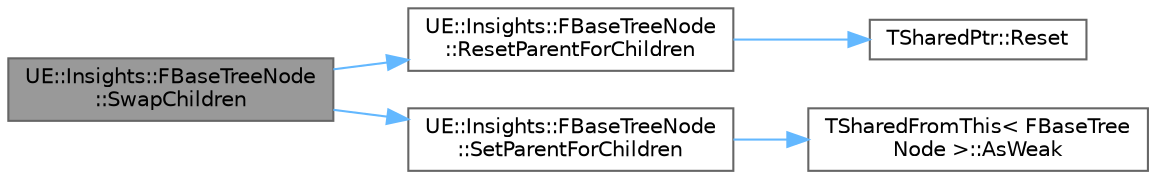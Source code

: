 digraph "UE::Insights::FBaseTreeNode::SwapChildren"
{
 // INTERACTIVE_SVG=YES
 // LATEX_PDF_SIZE
  bgcolor="transparent";
  edge [fontname=Helvetica,fontsize=10,labelfontname=Helvetica,labelfontsize=10];
  node [fontname=Helvetica,fontsize=10,shape=box,height=0.2,width=0.4];
  rankdir="LR";
  Node1 [id="Node000001",label="UE::Insights::FBaseTreeNode\l::SwapChildren",height=0.2,width=0.4,color="gray40", fillcolor="grey60", style="filled", fontcolor="black",tooltip=" "];
  Node1 -> Node2 [id="edge1_Node000001_Node000002",color="steelblue1",style="solid",tooltip=" "];
  Node2 [id="Node000002",label="UE::Insights::FBaseTreeNode\l::ResetParentForChildren",height=0.2,width=0.4,color="grey40", fillcolor="white", style="filled",URL="$d7/d9f/classUE_1_1Insights_1_1FBaseTreeNode.html#a30e49821b4f12d40674b1f57d81c1dfd",tooltip=" "];
  Node2 -> Node3 [id="edge2_Node000002_Node000003",color="steelblue1",style="solid",tooltip=" "];
  Node3 [id="Node000003",label="TSharedPtr::Reset",height=0.2,width=0.4,color="grey40", fillcolor="white", style="filled",URL="$d8/d2f/classTSharedPtr.html#a130ce2a929769d669c1c8c25502462d0",tooltip="Resets this shared pointer, removing a reference to the object."];
  Node1 -> Node4 [id="edge3_Node000001_Node000004",color="steelblue1",style="solid",tooltip=" "];
  Node4 [id="Node000004",label="UE::Insights::FBaseTreeNode\l::SetParentForChildren",height=0.2,width=0.4,color="grey40", fillcolor="white", style="filled",URL="$d7/d9f/classUE_1_1Insights_1_1FBaseTreeNode.html#adb562d6a280aeb2047d7dee4a284bee7",tooltip=" "];
  Node4 -> Node5 [id="edge4_Node000004_Node000005",color="steelblue1",style="solid",tooltip=" "];
  Node5 [id="Node000005",label="TSharedFromThis\< FBaseTree\lNode \>::AsWeak",height=0.2,width=0.4,color="grey40", fillcolor="white", style="filled",URL="$db/d15/classTSharedFromThis.html#a5daaff2d97187f4f30291b5bc2b13153",tooltip=" "];
}
